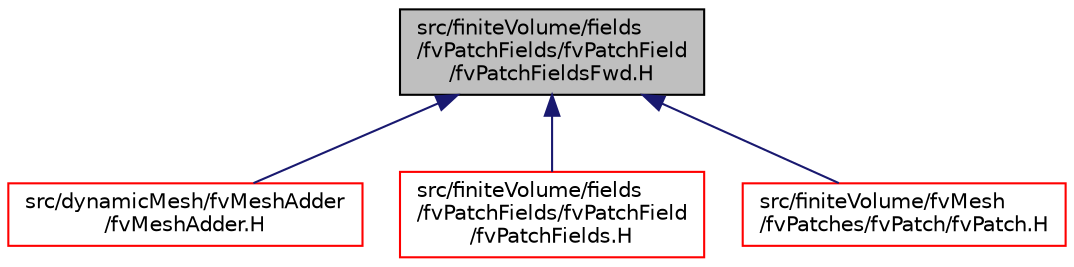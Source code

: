 digraph "src/finiteVolume/fields/fvPatchFields/fvPatchField/fvPatchFieldsFwd.H"
{
  bgcolor="transparent";
  edge [fontname="Helvetica",fontsize="10",labelfontname="Helvetica",labelfontsize="10"];
  node [fontname="Helvetica",fontsize="10",shape=record];
  Node72 [label="src/finiteVolume/fields\l/fvPatchFields/fvPatchField\l/fvPatchFieldsFwd.H",height=0.2,width=0.4,color="black", fillcolor="grey75", style="filled", fontcolor="black"];
  Node72 -> Node73 [dir="back",color="midnightblue",fontsize="10",style="solid",fontname="Helvetica"];
  Node73 [label="src/dynamicMesh/fvMeshAdder\l/fvMeshAdder.H",height=0.2,width=0.4,color="red",URL="$a00410.html"];
  Node72 -> Node76 [dir="back",color="midnightblue",fontsize="10",style="solid",fontname="Helvetica"];
  Node76 [label="src/finiteVolume/fields\l/fvPatchFields/fvPatchField\l/fvPatchFields.H",height=0.2,width=0.4,color="red",URL="$a02639.html"];
  Node72 -> Node149 [dir="back",color="midnightblue",fontsize="10",style="solid",fontname="Helvetica"];
  Node149 [label="src/finiteVolume/fvMesh\l/fvPatches/fvPatch/fvPatch.H",height=0.2,width=0.4,color="red",URL="$a03866.html"];
}
